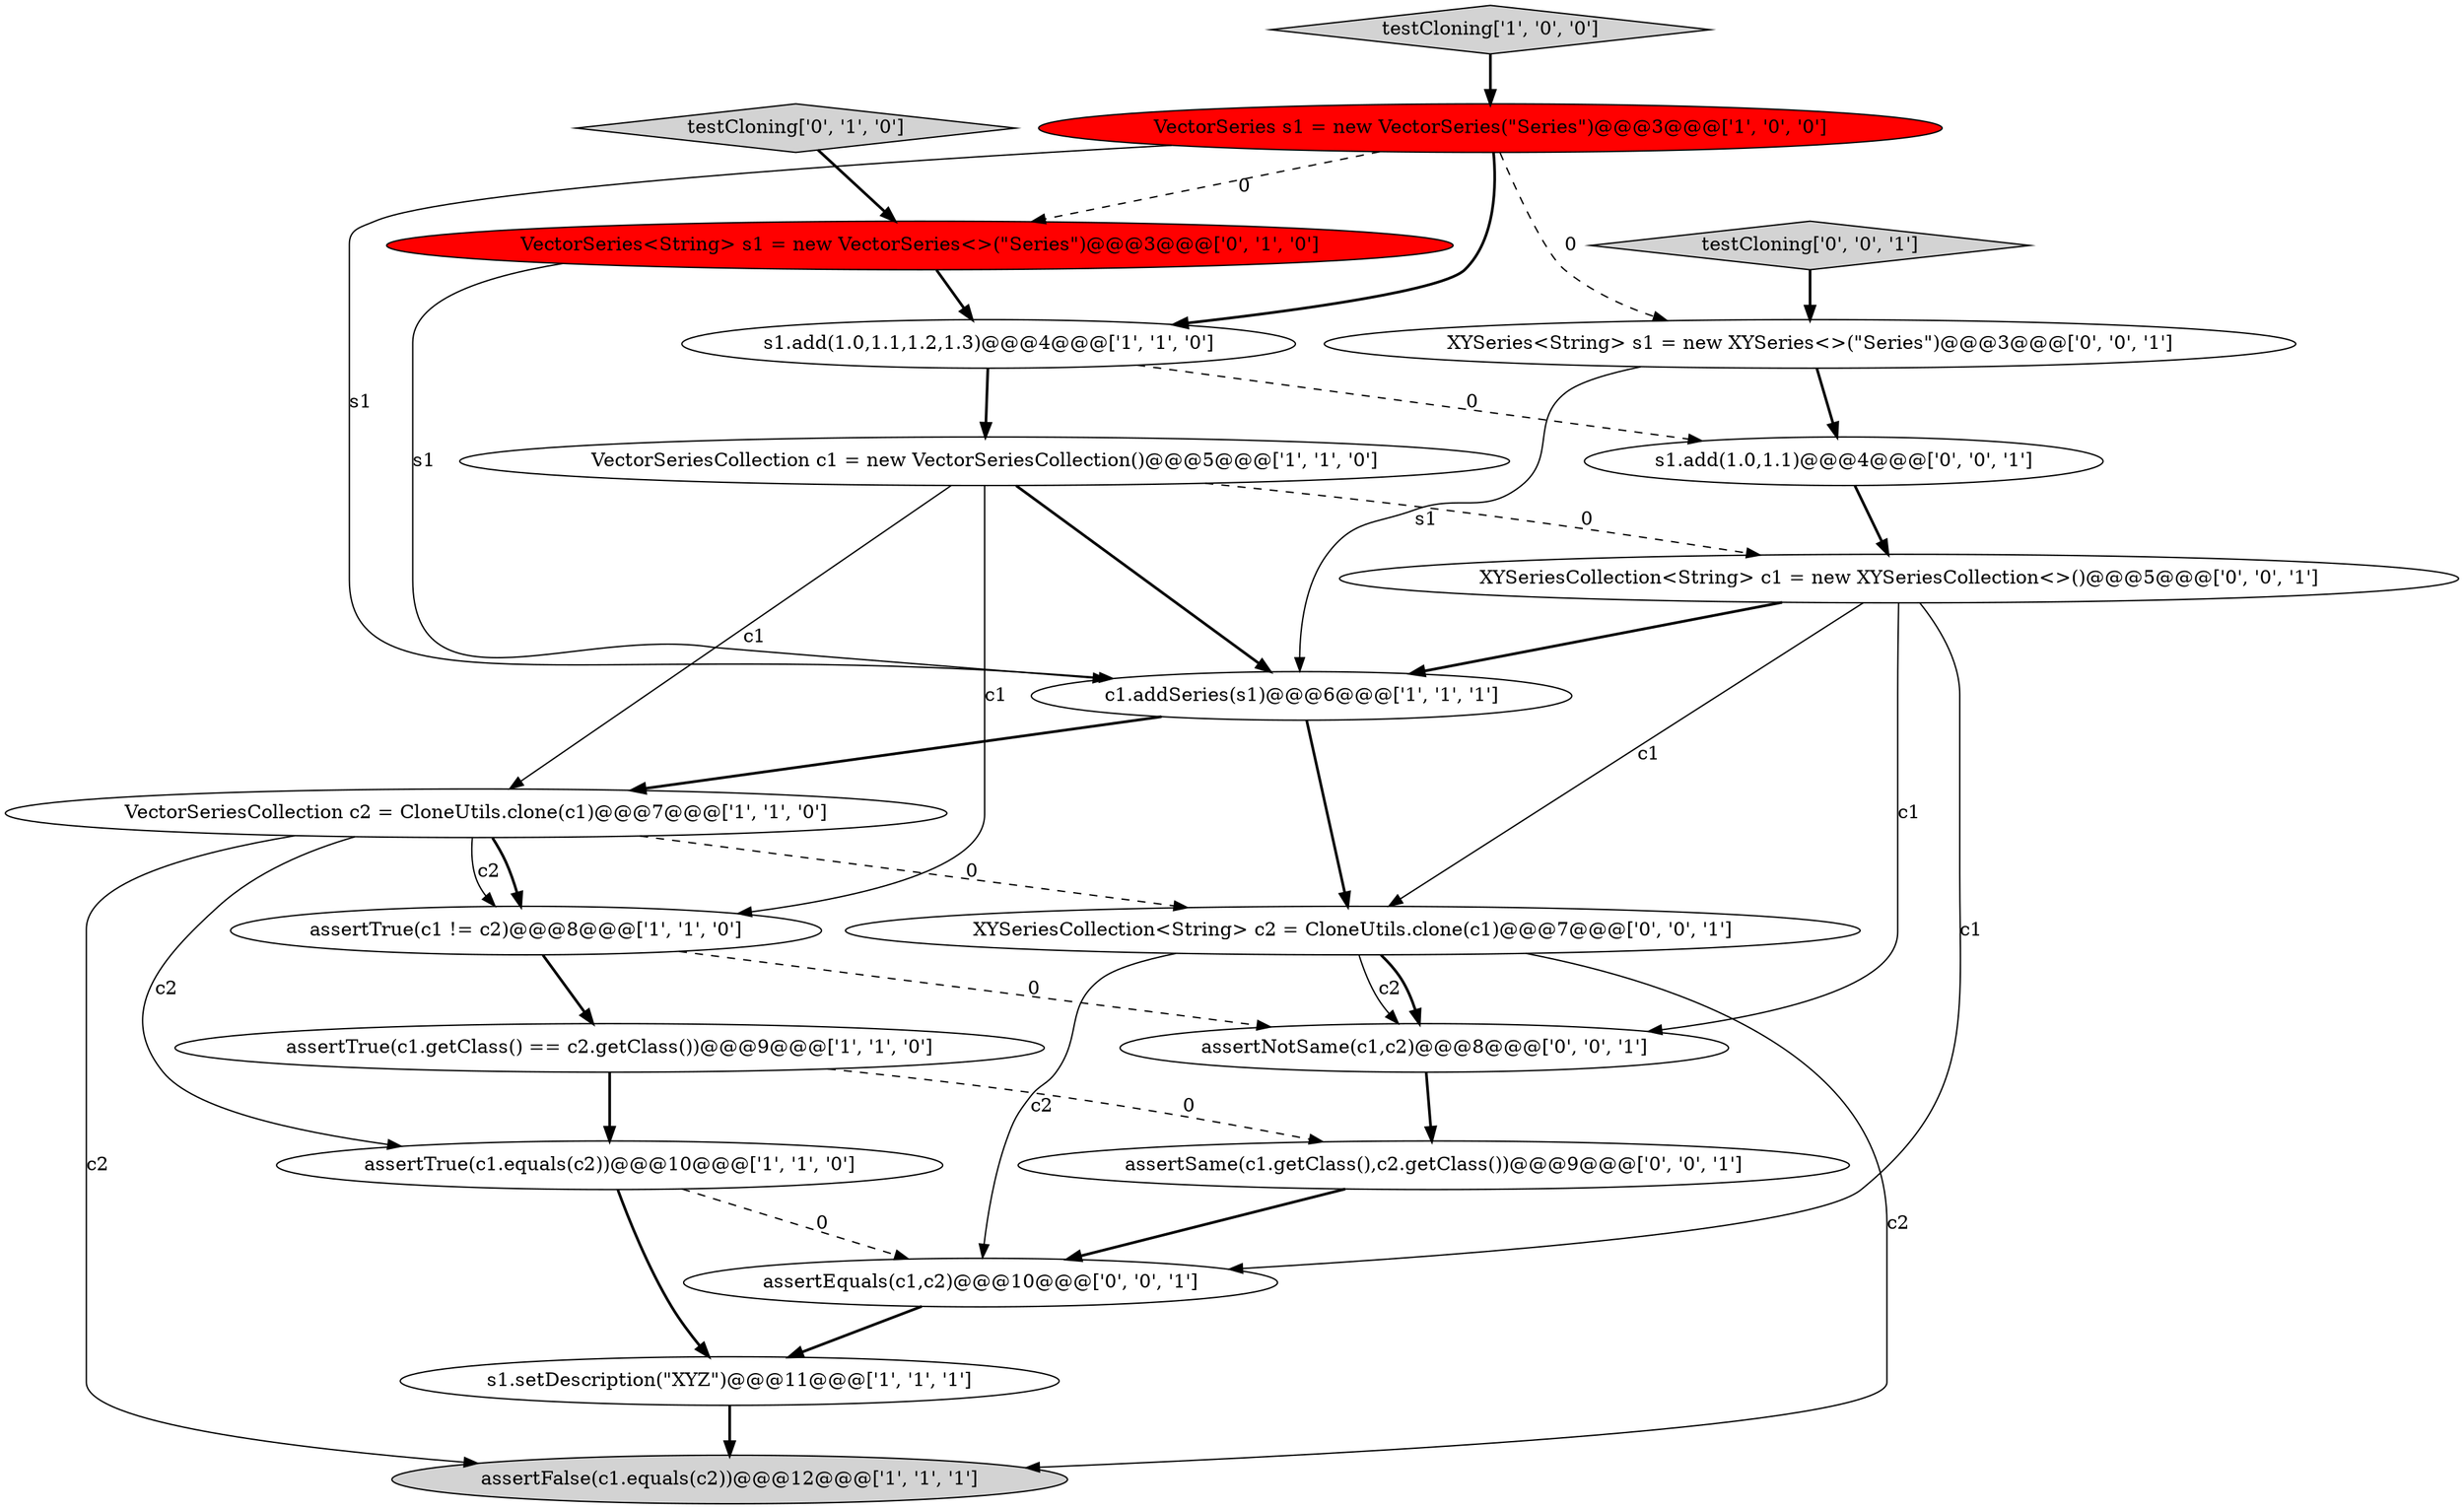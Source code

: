 digraph {
0 [style = filled, label = "testCloning['1', '0', '0']", fillcolor = lightgray, shape = diamond image = "AAA0AAABBB1BBB"];
12 [style = filled, label = "VectorSeries<String> s1 = new VectorSeries<>(\"Series\")@@@3@@@['0', '1', '0']", fillcolor = red, shape = ellipse image = "AAA1AAABBB2BBB"];
5 [style = filled, label = "assertFalse(c1.equals(c2))@@@12@@@['1', '1', '1']", fillcolor = lightgray, shape = ellipse image = "AAA0AAABBB1BBB"];
11 [style = filled, label = "testCloning['0', '1', '0']", fillcolor = lightgray, shape = diamond image = "AAA0AAABBB2BBB"];
8 [style = filled, label = "assertTrue(c1 != c2)@@@8@@@['1', '1', '0']", fillcolor = white, shape = ellipse image = "AAA0AAABBB1BBB"];
9 [style = filled, label = "s1.setDescription(\"XYZ\")@@@11@@@['1', '1', '1']", fillcolor = white, shape = ellipse image = "AAA0AAABBB1BBB"];
2 [style = filled, label = "assertTrue(c1.getClass() == c2.getClass())@@@9@@@['1', '1', '0']", fillcolor = white, shape = ellipse image = "AAA0AAABBB1BBB"];
7 [style = filled, label = "assertTrue(c1.equals(c2))@@@10@@@['1', '1', '0']", fillcolor = white, shape = ellipse image = "AAA0AAABBB1BBB"];
16 [style = filled, label = "assertNotSame(c1,c2)@@@8@@@['0', '0', '1']", fillcolor = white, shape = ellipse image = "AAA0AAABBB3BBB"];
17 [style = filled, label = "testCloning['0', '0', '1']", fillcolor = lightgray, shape = diamond image = "AAA0AAABBB3BBB"];
19 [style = filled, label = "XYSeries<String> s1 = new XYSeries<>(\"Series\")@@@3@@@['0', '0', '1']", fillcolor = white, shape = ellipse image = "AAA0AAABBB3BBB"];
20 [style = filled, label = "assertSame(c1.getClass(),c2.getClass())@@@9@@@['0', '0', '1']", fillcolor = white, shape = ellipse image = "AAA0AAABBB3BBB"];
10 [style = filled, label = "s1.add(1.0,1.1,1.2,1.3)@@@4@@@['1', '1', '0']", fillcolor = white, shape = ellipse image = "AAA0AAABBB1BBB"];
18 [style = filled, label = "XYSeriesCollection<String> c2 = CloneUtils.clone(c1)@@@7@@@['0', '0', '1']", fillcolor = white, shape = ellipse image = "AAA0AAABBB3BBB"];
15 [style = filled, label = "XYSeriesCollection<String> c1 = new XYSeriesCollection<>()@@@5@@@['0', '0', '1']", fillcolor = white, shape = ellipse image = "AAA0AAABBB3BBB"];
1 [style = filled, label = "VectorSeriesCollection c2 = CloneUtils.clone(c1)@@@7@@@['1', '1', '0']", fillcolor = white, shape = ellipse image = "AAA0AAABBB1BBB"];
4 [style = filled, label = "VectorSeriesCollection c1 = new VectorSeriesCollection()@@@5@@@['1', '1', '0']", fillcolor = white, shape = ellipse image = "AAA0AAABBB1BBB"];
14 [style = filled, label = "s1.add(1.0,1.1)@@@4@@@['0', '0', '1']", fillcolor = white, shape = ellipse image = "AAA0AAABBB3BBB"];
3 [style = filled, label = "c1.addSeries(s1)@@@6@@@['1', '1', '1']", fillcolor = white, shape = ellipse image = "AAA0AAABBB1BBB"];
13 [style = filled, label = "assertEquals(c1,c2)@@@10@@@['0', '0', '1']", fillcolor = white, shape = ellipse image = "AAA0AAABBB3BBB"];
6 [style = filled, label = "VectorSeries s1 = new VectorSeries(\"Series\")@@@3@@@['1', '0', '0']", fillcolor = red, shape = ellipse image = "AAA1AAABBB1BBB"];
4->3 [style = bold, label=""];
8->16 [style = dashed, label="0"];
20->13 [style = bold, label=""];
1->8 [style = bold, label=""];
2->20 [style = dashed, label="0"];
3->1 [style = bold, label=""];
0->6 [style = bold, label=""];
15->18 [style = solid, label="c1"];
1->5 [style = solid, label="c2"];
18->13 [style = solid, label="c2"];
6->3 [style = solid, label="s1"];
11->12 [style = bold, label=""];
1->18 [style = dashed, label="0"];
15->3 [style = bold, label=""];
17->19 [style = bold, label=""];
4->1 [style = solid, label="c1"];
3->18 [style = bold, label=""];
6->12 [style = dashed, label="0"];
7->9 [style = bold, label=""];
12->3 [style = solid, label="s1"];
12->10 [style = bold, label=""];
15->13 [style = solid, label="c1"];
19->14 [style = bold, label=""];
4->8 [style = solid, label="c1"];
8->2 [style = bold, label=""];
18->5 [style = solid, label="c2"];
4->15 [style = dashed, label="0"];
6->10 [style = bold, label=""];
15->16 [style = solid, label="c1"];
6->19 [style = dashed, label="0"];
18->16 [style = solid, label="c2"];
7->13 [style = dashed, label="0"];
10->4 [style = bold, label=""];
9->5 [style = bold, label=""];
1->8 [style = solid, label="c2"];
19->3 [style = solid, label="s1"];
14->15 [style = bold, label=""];
13->9 [style = bold, label=""];
1->7 [style = solid, label="c2"];
2->7 [style = bold, label=""];
16->20 [style = bold, label=""];
10->14 [style = dashed, label="0"];
18->16 [style = bold, label=""];
}
